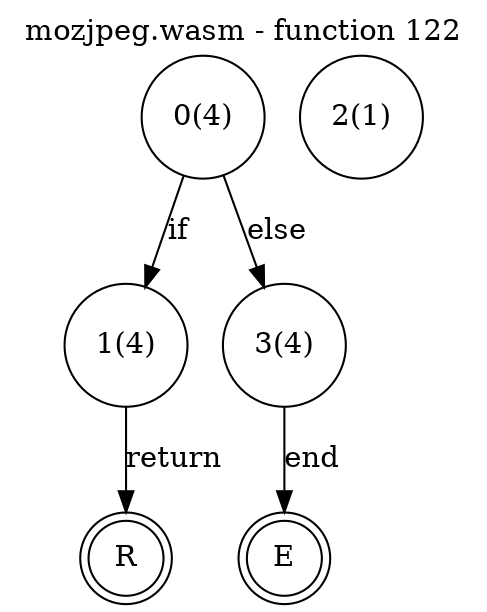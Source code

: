 digraph finite_state_machine {
    label = "mozjpeg.wasm - function 122"
    labelloc =  t
    labelfontsize = 16
    labelfontcolor = black
    labelfontname = "Helvetica"
    node [shape = doublecircle]; E R ;
node [shape=circle, fontcolor=black, style="", label="0(4)"]0
node [shape=circle, fontcolor=black, style="", label="1(4)"]1
node [shape=circle, fontcolor=black, style="", label="2(1)"]2
node [shape=circle, fontcolor=black, style="", label="3(4)"]3
node [shape=circle, fontcolor=black, style="", label="E"]E
node [shape=circle, fontcolor=black, style="", label="R"]R
    0 -> 1[label="if"];
    0 -> 3[label="else"];
    1 -> R[label="return"];
    3 -> E[label="end"];
}
